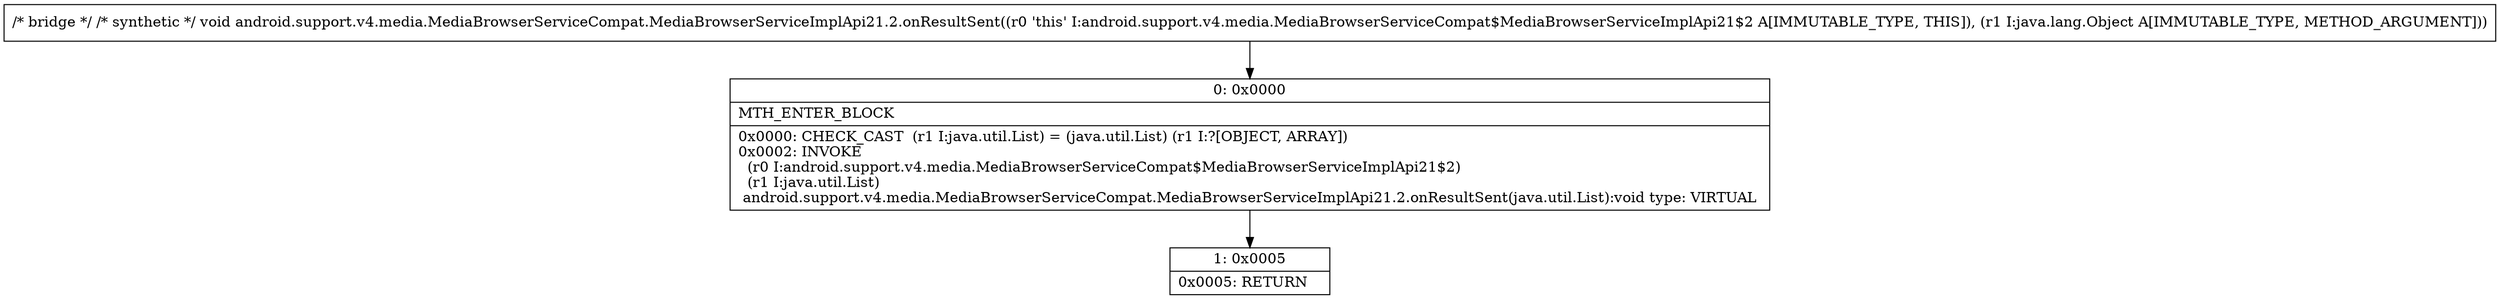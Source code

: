 digraph "CFG forandroid.support.v4.media.MediaBrowserServiceCompat.MediaBrowserServiceImplApi21.2.onResultSent(Ljava\/lang\/Object;)V" {
Node_0 [shape=record,label="{0\:\ 0x0000|MTH_ENTER_BLOCK\l|0x0000: CHECK_CAST  (r1 I:java.util.List) = (java.util.List) (r1 I:?[OBJECT, ARRAY]) \l0x0002: INVOKE  \l  (r0 I:android.support.v4.media.MediaBrowserServiceCompat$MediaBrowserServiceImplApi21$2)\l  (r1 I:java.util.List)\l android.support.v4.media.MediaBrowserServiceCompat.MediaBrowserServiceImplApi21.2.onResultSent(java.util.List):void type: VIRTUAL \l}"];
Node_1 [shape=record,label="{1\:\ 0x0005|0x0005: RETURN   \l}"];
MethodNode[shape=record,label="{\/* bridge *\/ \/* synthetic *\/ void android.support.v4.media.MediaBrowserServiceCompat.MediaBrowserServiceImplApi21.2.onResultSent((r0 'this' I:android.support.v4.media.MediaBrowserServiceCompat$MediaBrowserServiceImplApi21$2 A[IMMUTABLE_TYPE, THIS]), (r1 I:java.lang.Object A[IMMUTABLE_TYPE, METHOD_ARGUMENT])) }"];
MethodNode -> Node_0;
Node_0 -> Node_1;
}

